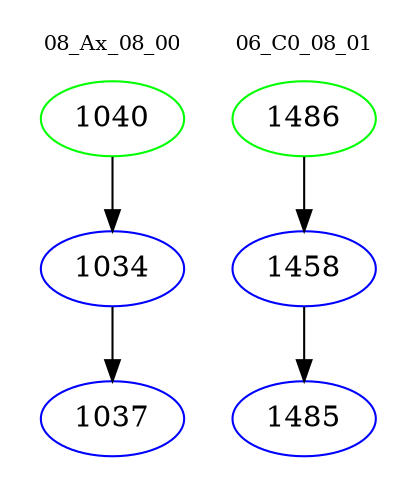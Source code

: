 digraph{
subgraph cluster_0 {
color = white
label = "08_Ax_08_00";
fontsize=10;
T0_1040 [label="1040", color="green"]
T0_1040 -> T0_1034 [color="black"]
T0_1034 [label="1034", color="blue"]
T0_1034 -> T0_1037 [color="black"]
T0_1037 [label="1037", color="blue"]
}
subgraph cluster_1 {
color = white
label = "06_C0_08_01";
fontsize=10;
T1_1486 [label="1486", color="green"]
T1_1486 -> T1_1458 [color="black"]
T1_1458 [label="1458", color="blue"]
T1_1458 -> T1_1485 [color="black"]
T1_1485 [label="1485", color="blue"]
}
}
